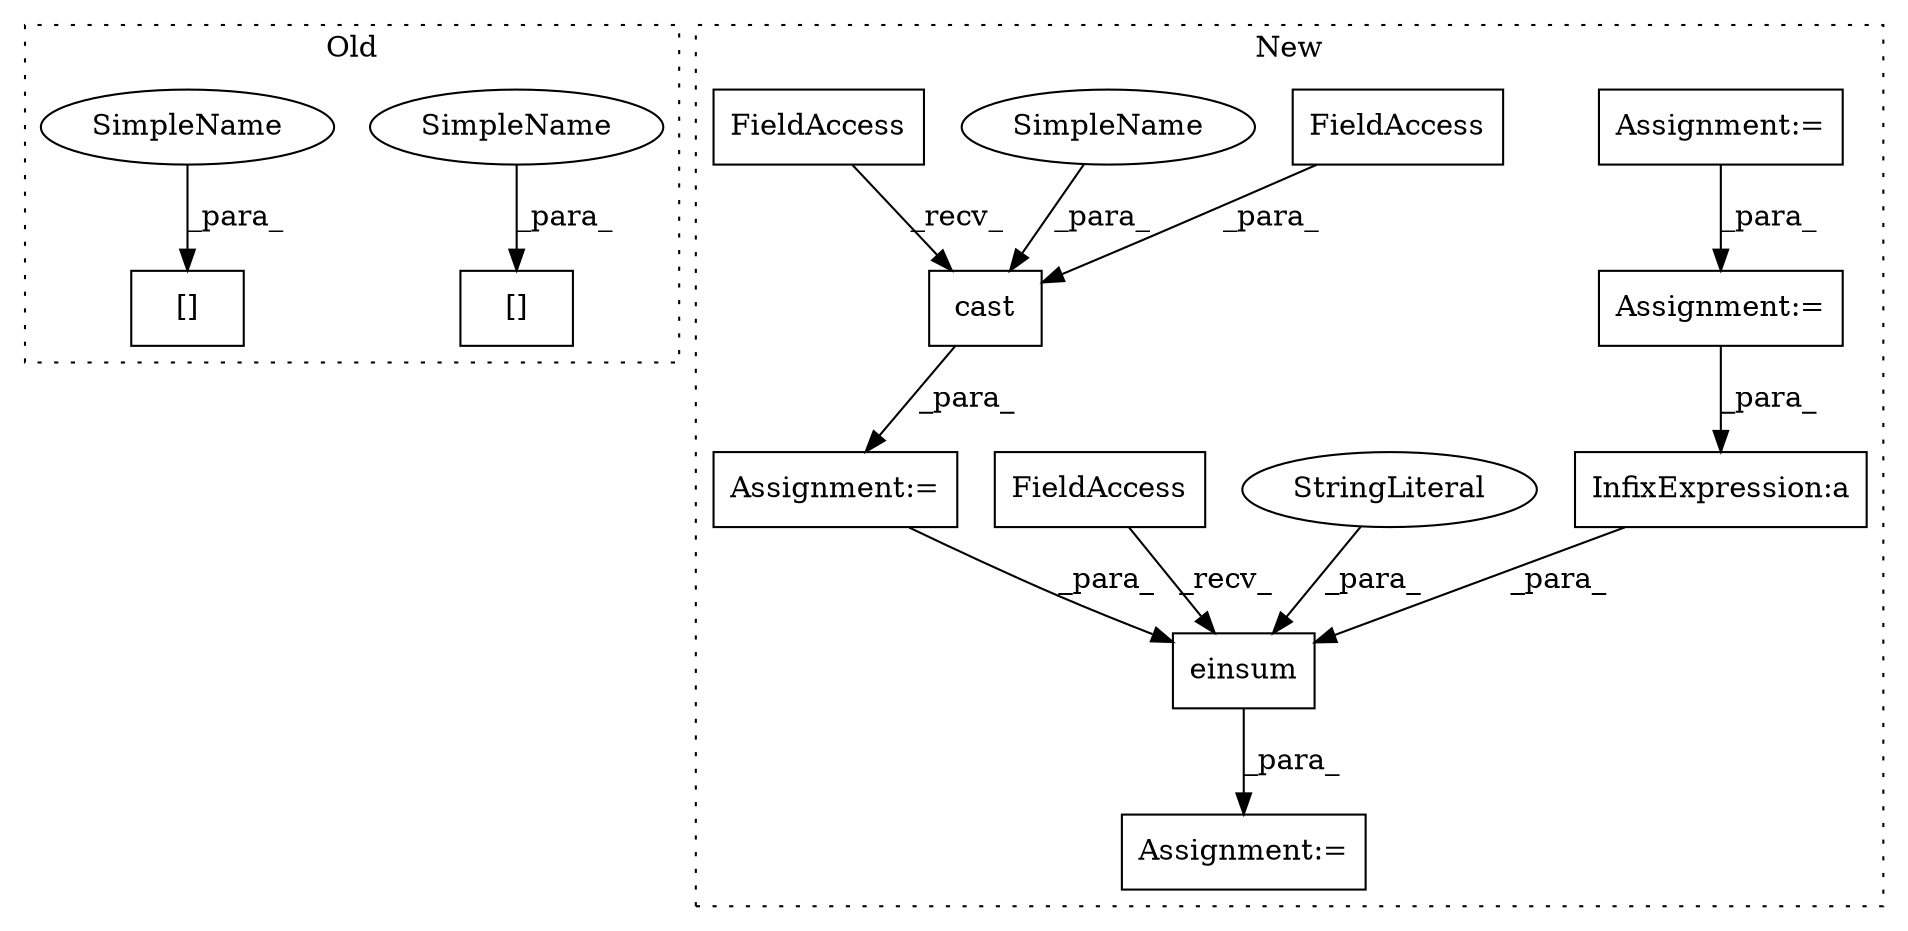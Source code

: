 digraph G {
subgraph cluster0 {
1 [label="[]" a="2" s="3355,3368" l="4,1" shape="box"];
10 [label="[]" a="2" s="3371,3389" l="9,1" shape="box"];
14 [label="SimpleName" a="42" s="3359" l="9" shape="ellipse"];
15 [label="SimpleName" a="42" s="3380" l="9" shape="ellipse"];
label = "Old";
style="dotted";
}
subgraph cluster1 {
2 [label="cast" a="32" s="3526,3566" l="5,1" shape="box"];
3 [label="Assignment:=" a="7" s="3578" l="2" shape="box"];
4 [label="FieldAccess" a="22" s="3541" l="25" shape="box"];
5 [label="Assignment:=" a="7" s="3507" l="1" shape="box"];
6 [label="Assignment:=" a="7" s="3343" l="1" shape="box"];
7 [label="Assignment:=" a="7" s="3411" l="2" shape="box"];
8 [label="FieldAccess" a="22" s="3508" l="17" shape="box"];
9 [label="InfixExpression:a" a="27" s="3642" l="3" shape="box"];
11 [label="einsum" a="32" s="3598,3661" l="7,1" shape="box"];
12 [label="StringLiteral" a="45" s="3605" l="16" shape="ellipse"];
13 [label="FieldAccess" a="22" s="3580" l="17" shape="box"];
16 [label="SimpleName" a="42" s="3531" l="9" shape="ellipse"];
label = "New";
style="dotted";
}
2 -> 5 [label="_para_"];
4 -> 2 [label="_para_"];
5 -> 11 [label="_para_"];
6 -> 7 [label="_para_"];
7 -> 9 [label="_para_"];
8 -> 2 [label="_recv_"];
9 -> 11 [label="_para_"];
11 -> 3 [label="_para_"];
12 -> 11 [label="_para_"];
13 -> 11 [label="_recv_"];
14 -> 1 [label="_para_"];
15 -> 10 [label="_para_"];
16 -> 2 [label="_para_"];
}